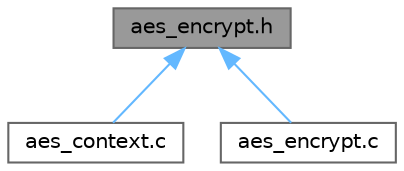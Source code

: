 digraph "aes_encrypt.h"
{
 // LATEX_PDF_SIZE
  bgcolor="transparent";
  edge [fontname=Helvetica,fontsize=10,labelfontname=Helvetica,labelfontsize=10];
  node [fontname=Helvetica,fontsize=10,shape=box,height=0.2,width=0.4];
  Node1 [id="Node000001",label="aes_encrypt.h",height=0.2,width=0.4,color="gray40", fillcolor="grey60", style="filled", fontcolor="black",tooltip="AES block encryption functions (AES-128, AES-192, AES-256) using AES-NI."];
  Node1 -> Node2 [id="edge1_Node000001_Node000002",dir="back",color="steelblue1",style="solid",tooltip=" "];
  Node2 [id="Node000002",label="aes_context.c",height=0.2,width=0.4,color="grey40", fillcolor="white", style="filled",URL="$aes__context_8c.html",tooltip=" "];
  Node1 -> Node3 [id="edge2_Node000001_Node000003",dir="back",color="steelblue1",style="solid",tooltip=" "];
  Node3 [id="Node000003",label="aes_encrypt.c",height=0.2,width=0.4,color="grey40", fillcolor="white", style="filled",URL="$aes__encrypt_8c.html",tooltip=" "];
}
